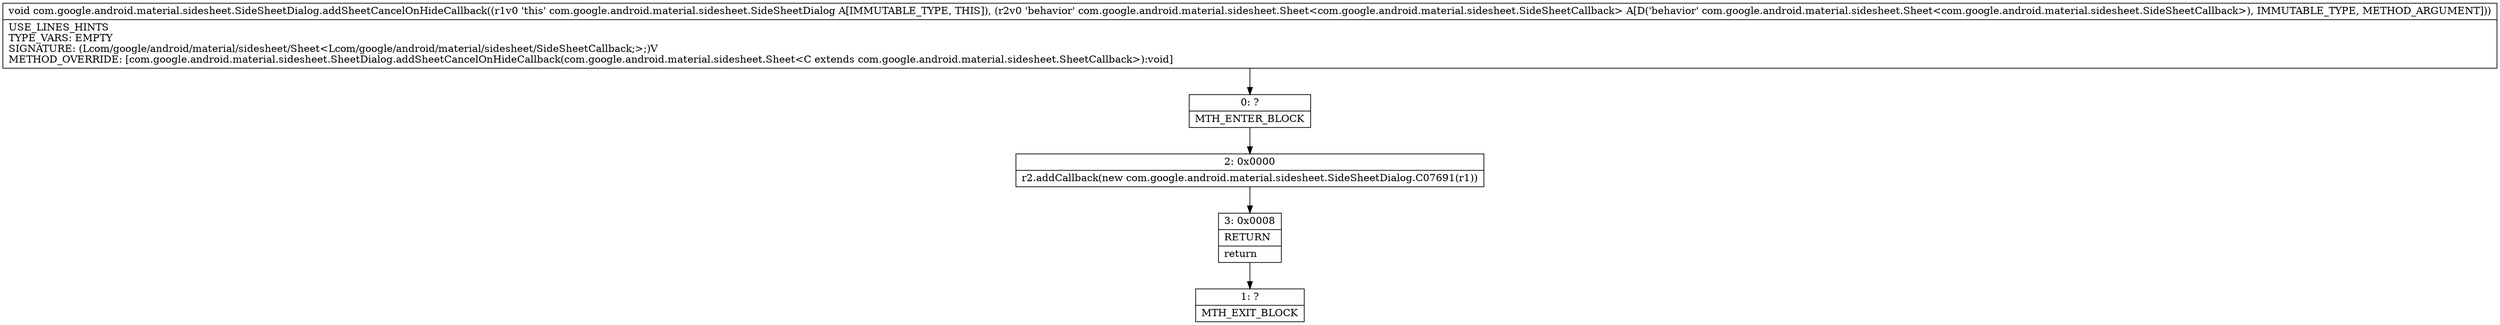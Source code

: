 digraph "CFG forcom.google.android.material.sidesheet.SideSheetDialog.addSheetCancelOnHideCallback(Lcom\/google\/android\/material\/sidesheet\/Sheet;)V" {
Node_0 [shape=record,label="{0\:\ ?|MTH_ENTER_BLOCK\l}"];
Node_2 [shape=record,label="{2\:\ 0x0000|r2.addCallback(new com.google.android.material.sidesheet.SideSheetDialog.C07691(r1))\l}"];
Node_3 [shape=record,label="{3\:\ 0x0008|RETURN\l|return\l}"];
Node_1 [shape=record,label="{1\:\ ?|MTH_EXIT_BLOCK\l}"];
MethodNode[shape=record,label="{void com.google.android.material.sidesheet.SideSheetDialog.addSheetCancelOnHideCallback((r1v0 'this' com.google.android.material.sidesheet.SideSheetDialog A[IMMUTABLE_TYPE, THIS]), (r2v0 'behavior' com.google.android.material.sidesheet.Sheet\<com.google.android.material.sidesheet.SideSheetCallback\> A[D('behavior' com.google.android.material.sidesheet.Sheet\<com.google.android.material.sidesheet.SideSheetCallback\>), IMMUTABLE_TYPE, METHOD_ARGUMENT]))  | USE_LINES_HINTS\lTYPE_VARS: EMPTY\lSIGNATURE: (Lcom\/google\/android\/material\/sidesheet\/Sheet\<Lcom\/google\/android\/material\/sidesheet\/SideSheetCallback;\>;)V\lMETHOD_OVERRIDE: [com.google.android.material.sidesheet.SheetDialog.addSheetCancelOnHideCallback(com.google.android.material.sidesheet.Sheet\<C extends com.google.android.material.sidesheet.SheetCallback\>):void]\l}"];
MethodNode -> Node_0;Node_0 -> Node_2;
Node_2 -> Node_3;
Node_3 -> Node_1;
}

